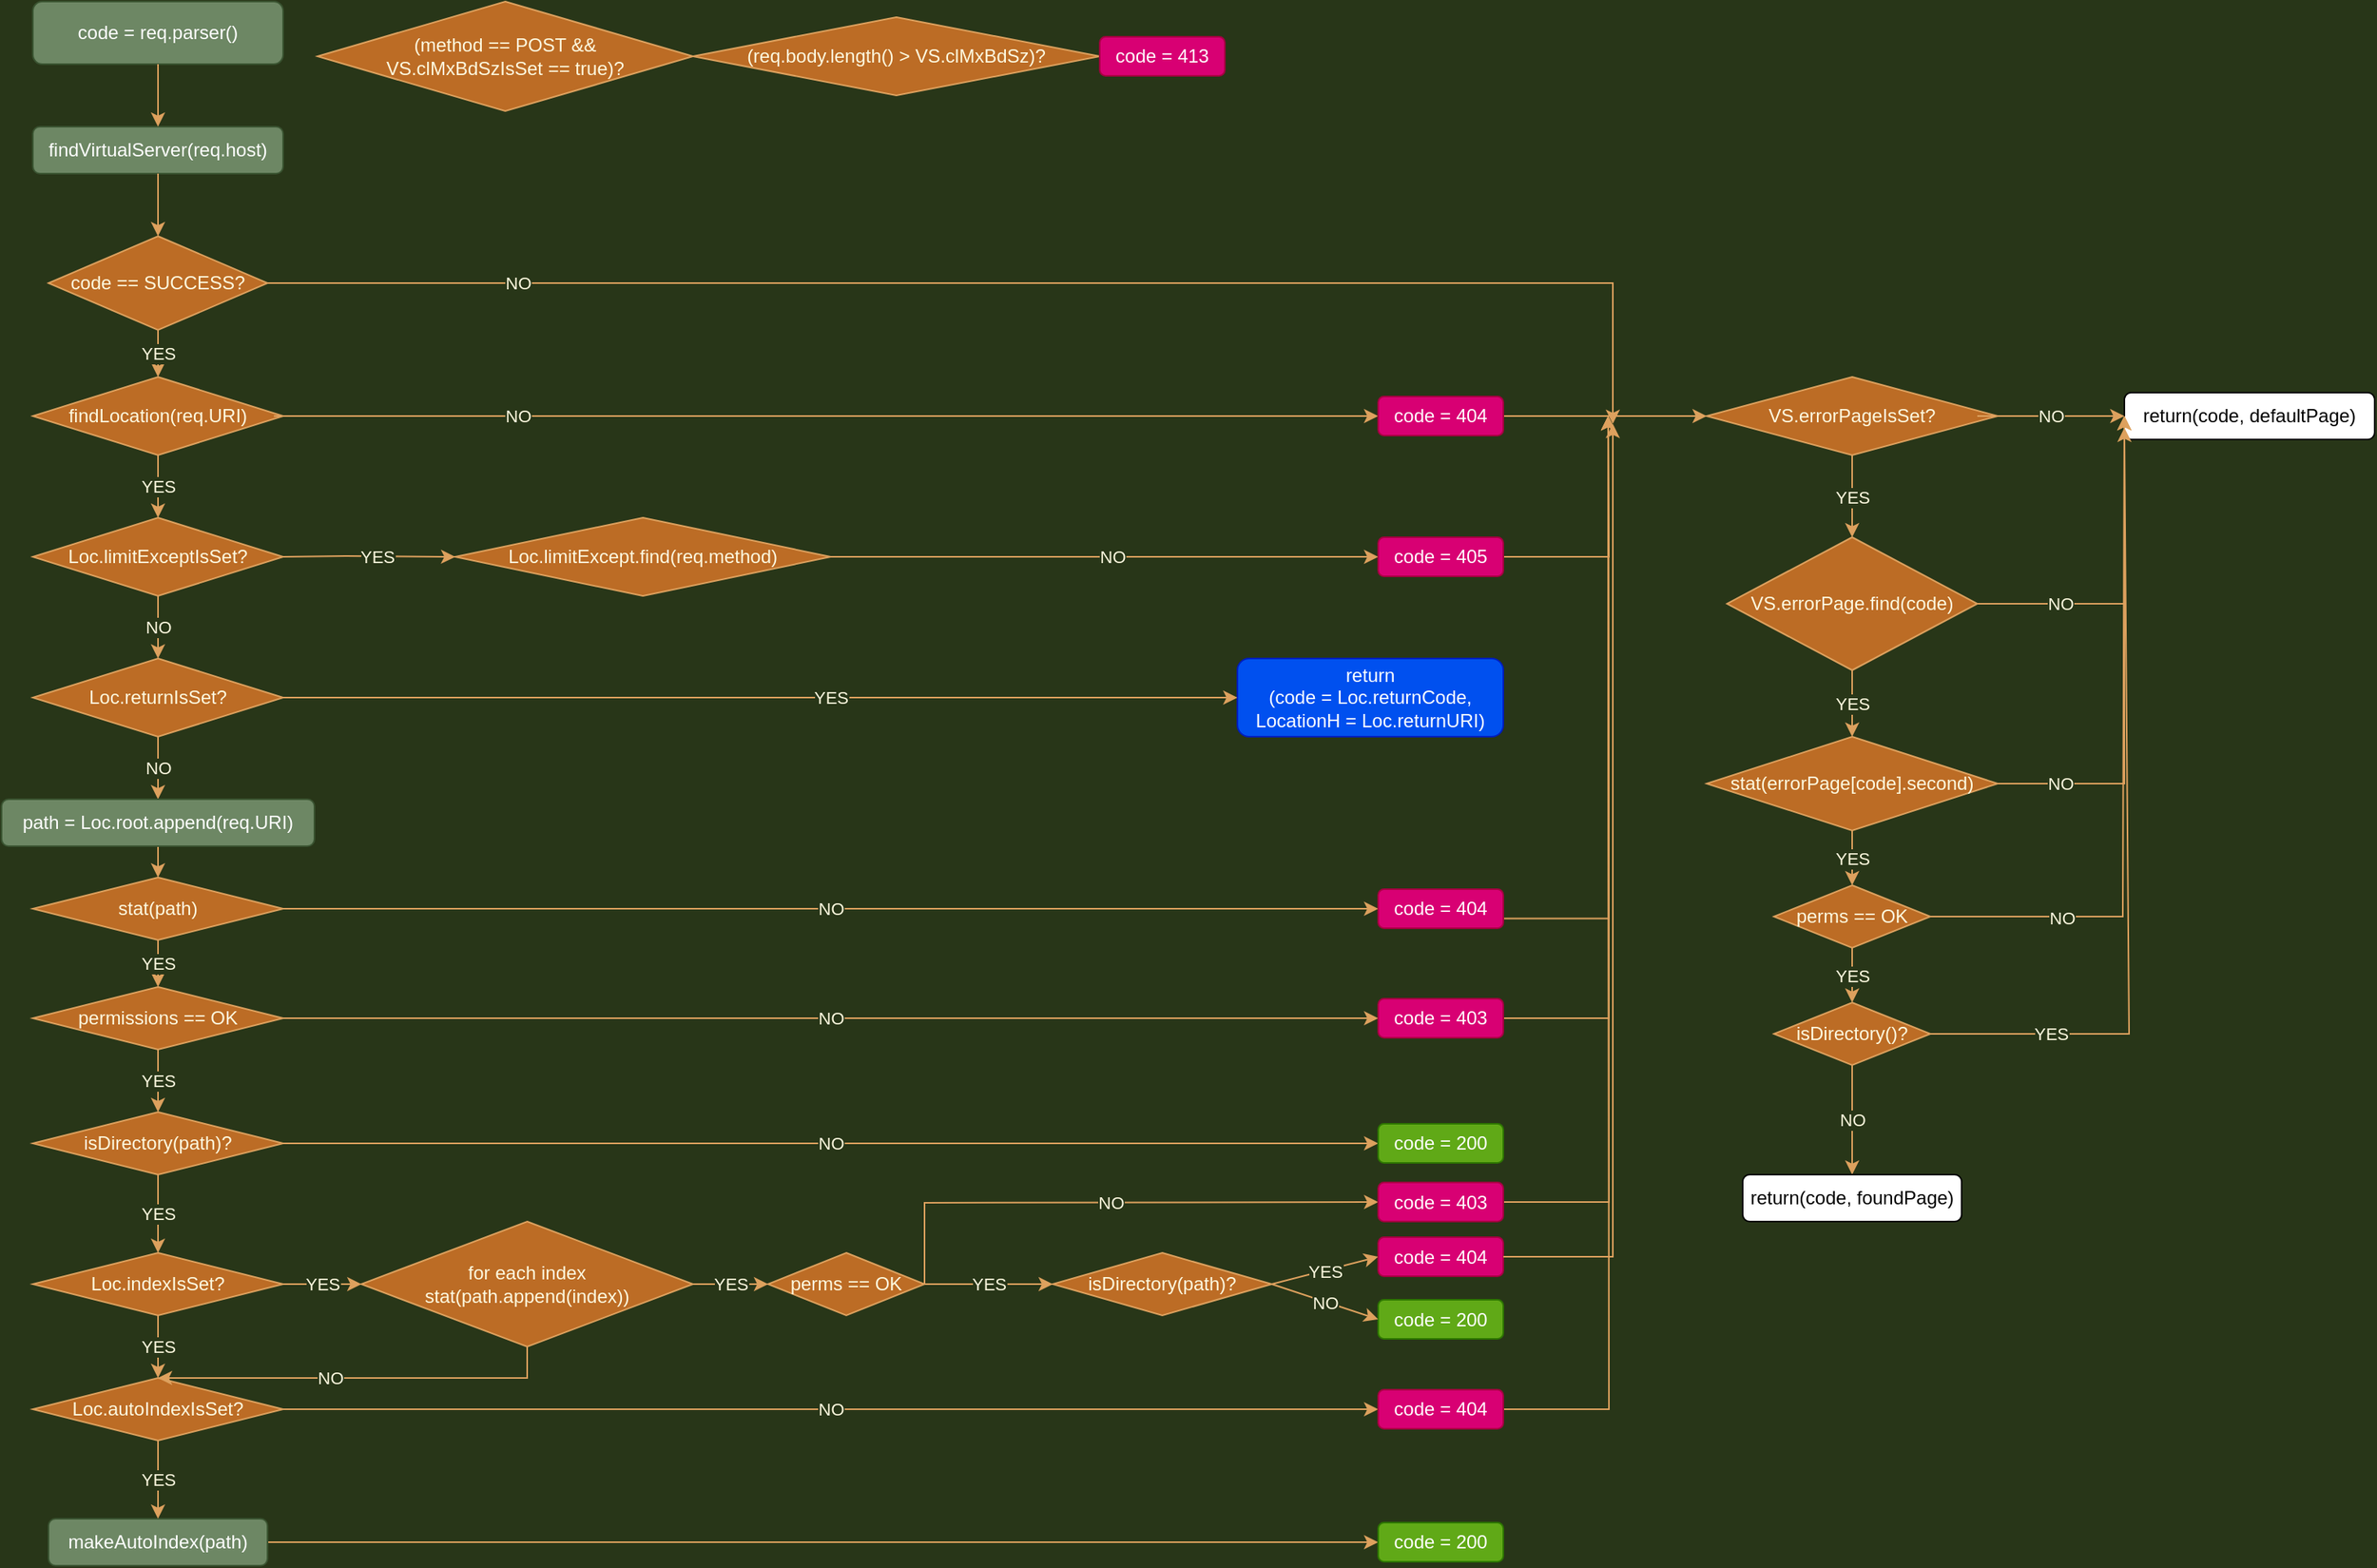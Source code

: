 <mxfile version="17.4.0" type="device"><diagram id="C5RBs43oDa-KdzZeNtuy" name="Page-1"><mxGraphModel dx="2062" dy="1088" grid="1" gridSize="10" guides="1" tooltips="1" connect="1" arrows="1" fold="1" page="1" pageScale="1" pageWidth="827" pageHeight="1169" background="#283618" math="0" shadow="0"><root><mxCell id="WIyWlLk6GJQsqaUBKTNV-0"/><mxCell id="WIyWlLk6GJQsqaUBKTNV-1" parent="WIyWlLk6GJQsqaUBKTNV-0"/><mxCell id="o6Pm97-2vVqZJKSNmadP-0" value="code = req.parser()" style="rounded=1;whiteSpace=wrap;html=1;fillColor=#6d8764;strokeColor=#3A5431;fontColor=#ffffff;" parent="WIyWlLk6GJQsqaUBKTNV-1" vertex="1"><mxGeometry x="60" y="10" width="160" height="40" as="geometry"/></mxCell><mxCell id="o6Pm97-2vVqZJKSNmadP-1" value="code == SUCCESS?" style="rhombus;whiteSpace=wrap;html=1;fillColor=#BC6C25;strokeColor=#DDA15E;fontColor=#FEFAE0;" parent="WIyWlLk6GJQsqaUBKTNV-1" vertex="1"><mxGeometry x="70" y="160" width="140" height="60" as="geometry"/></mxCell><mxCell id="o6Pm97-2vVqZJKSNmadP-8" value="" style="endArrow=classic;html=1;rounded=0;exitX=1;exitY=0.5;exitDx=0;exitDy=0;labelBackgroundColor=#283618;strokeColor=#DDA15E;fontColor=#FEFAE0;" parent="WIyWlLk6GJQsqaUBKTNV-1" source="o6Pm97-2vVqZJKSNmadP-1" edge="1"><mxGeometry relative="1" as="geometry"><mxPoint x="180" y="100" as="sourcePoint"/><mxPoint x="1070" y="280" as="targetPoint"/><Array as="points"><mxPoint x="1070" y="190"/></Array></mxGeometry></mxCell><mxCell id="o6Pm97-2vVqZJKSNmadP-9" value="&lt;div&gt;NO&lt;/div&gt;" style="edgeLabel;resizable=0;html=1;align=center;verticalAlign=middle;labelBackgroundColor=#283618;fontColor=#FEFAE0;" parent="o6Pm97-2vVqZJKSNmadP-8" connectable="0" vertex="1"><mxGeometry relative="1" as="geometry"><mxPoint x="-315" as="offset"/></mxGeometry></mxCell><mxCell id="o6Pm97-2vVqZJKSNmadP-24" value="&lt;div&gt;findVirtualServer(req.host)&lt;/div&gt;" style="rounded=1;whiteSpace=wrap;html=1;fillColor=#6d8764;strokeColor=#3A5431;fontColor=#ffffff;" parent="WIyWlLk6GJQsqaUBKTNV-1" vertex="1"><mxGeometry x="60" y="90" width="160" height="30" as="geometry"/></mxCell><mxCell id="o6Pm97-2vVqZJKSNmadP-29" value="findLocation(req.URI)" style="rhombus;whiteSpace=wrap;html=1;fillColor=#BC6C25;strokeColor=#DDA15E;fontColor=#FEFAE0;" parent="WIyWlLk6GJQsqaUBKTNV-1" vertex="1"><mxGeometry x="60" y="250" width="160" height="50" as="geometry"/></mxCell><mxCell id="o6Pm97-2vVqZJKSNmadP-32" value="" style="endArrow=classic;html=1;rounded=0;exitX=0.963;exitY=0.5;exitDx=0;exitDy=0;exitPerimeter=0;entryX=0;entryY=0.5;entryDx=0;entryDy=0;labelBackgroundColor=#283618;strokeColor=#DDA15E;fontColor=#FEFAE0;" parent="WIyWlLk6GJQsqaUBKTNV-1" source="o6Pm97-2vVqZJKSNmadP-29" target="o6Pm97-2vVqZJKSNmadP-34" edge="1"><mxGeometry relative="1" as="geometry"><mxPoint x="220" y="280" as="sourcePoint"/><mxPoint x="370" y="275" as="targetPoint"/></mxGeometry></mxCell><mxCell id="o6Pm97-2vVqZJKSNmadP-33" value="NO" style="edgeLabel;resizable=0;html=1;align=center;verticalAlign=middle;labelBackgroundColor=#283618;fontColor=#FEFAE0;" parent="o6Pm97-2vVqZJKSNmadP-32" connectable="0" vertex="1"><mxGeometry relative="1" as="geometry"><mxPoint x="-197" as="offset"/></mxGeometry></mxCell><mxCell id="o6Pm97-2vVqZJKSNmadP-131" style="edgeStyle=orthogonalEdgeStyle;rounded=0;orthogonalLoop=1;jettySize=auto;html=1;exitX=1;exitY=0.5;exitDx=0;exitDy=0;entryX=0;entryY=0.5;entryDx=0;entryDy=0;labelBackgroundColor=#283618;strokeColor=#DDA15E;fontColor=#FEFAE0;" parent="WIyWlLk6GJQsqaUBKTNV-1" source="o6Pm97-2vVqZJKSNmadP-34" target="o6Pm97-2vVqZJKSNmadP-130" edge="1"><mxGeometry relative="1" as="geometry"><mxPoint x="1067" y="275" as="targetPoint"/></mxGeometry></mxCell><mxCell id="o6Pm97-2vVqZJKSNmadP-34" value="code = 404" style="rounded=1;whiteSpace=wrap;html=1;fillColor=#d80073;strokeColor=#A50040;fontColor=#ffffff;" parent="WIyWlLk6GJQsqaUBKTNV-1" vertex="1"><mxGeometry x="920" y="262.5" width="80" height="25" as="geometry"/></mxCell><mxCell id="o6Pm97-2vVqZJKSNmadP-39" value="Loc.limitExceptIsSet?" style="rhombus;whiteSpace=wrap;html=1;fillColor=#BC6C25;strokeColor=#DDA15E;fontColor=#FEFAE0;" parent="WIyWlLk6GJQsqaUBKTNV-1" vertex="1"><mxGeometry x="60" y="340" width="160" height="50" as="geometry"/></mxCell><mxCell id="o6Pm97-2vVqZJKSNmadP-40" value="" style="endArrow=classic;html=1;rounded=0;entryX=0.5;entryY=0;entryDx=0;entryDy=0;exitX=0.5;exitY=1;exitDx=0;exitDy=0;labelBackgroundColor=#283618;strokeColor=#DDA15E;fontColor=#FEFAE0;" parent="WIyWlLk6GJQsqaUBKTNV-1" source="o6Pm97-2vVqZJKSNmadP-29" target="o6Pm97-2vVqZJKSNmadP-39" edge="1"><mxGeometry relative="1" as="geometry"><mxPoint x="160" y="320" as="sourcePoint"/><mxPoint x="240" y="300" as="targetPoint"/></mxGeometry></mxCell><mxCell id="o6Pm97-2vVqZJKSNmadP-41" value="YES" style="edgeLabel;resizable=0;html=1;align=center;verticalAlign=middle;labelBackgroundColor=#283618;fontColor=#FEFAE0;" parent="o6Pm97-2vVqZJKSNmadP-40" connectable="0" vertex="1"><mxGeometry relative="1" as="geometry"/></mxCell><mxCell id="o6Pm97-2vVqZJKSNmadP-42" value="Loc.returnIsSet?" style="rhombus;whiteSpace=wrap;html=1;fillColor=#BC6C25;strokeColor=#DDA15E;fontColor=#FEFAE0;" parent="WIyWlLk6GJQsqaUBKTNV-1" vertex="1"><mxGeometry x="60" y="430" width="160" height="50" as="geometry"/></mxCell><mxCell id="o6Pm97-2vVqZJKSNmadP-43" value="Loc.limitExcept.find(req.method)" style="rhombus;whiteSpace=wrap;html=1;fillColor=#BC6C25;strokeColor=#DDA15E;fontColor=#FEFAE0;" parent="WIyWlLk6GJQsqaUBKTNV-1" vertex="1"><mxGeometry x="330" y="340" width="240" height="50" as="geometry"/></mxCell><mxCell id="o6Pm97-2vVqZJKSNmadP-48" value="" style="endArrow=classic;html=1;rounded=0;exitX=1;exitY=0.5;exitDx=0;exitDy=0;entryX=0;entryY=0.5;entryDx=0;entryDy=0;labelBackgroundColor=#283618;strokeColor=#DDA15E;fontColor=#FEFAE0;" parent="WIyWlLk6GJQsqaUBKTNV-1" source="o6Pm97-2vVqZJKSNmadP-39" target="o6Pm97-2vVqZJKSNmadP-43" edge="1"><mxGeometry relative="1" as="geometry"><mxPoint x="220" y="364.5" as="sourcePoint"/><mxPoint x="280" y="420" as="targetPoint"/><Array as="points"><mxPoint x="260" y="364.5"/></Array></mxGeometry></mxCell><mxCell id="o6Pm97-2vVqZJKSNmadP-49" value="YES" style="edgeLabel;resizable=0;html=1;align=center;verticalAlign=middle;labelBackgroundColor=#283618;fontColor=#FEFAE0;" parent="o6Pm97-2vVqZJKSNmadP-48" connectable="0" vertex="1"><mxGeometry relative="1" as="geometry"><mxPoint x="5" as="offset"/></mxGeometry></mxCell><mxCell id="o6Pm97-2vVqZJKSNmadP-132" style="edgeStyle=orthogonalEdgeStyle;rounded=0;orthogonalLoop=1;jettySize=auto;html=1;exitX=1;exitY=0.5;exitDx=0;exitDy=0;entryX=0;entryY=0.5;entryDx=0;entryDy=0;labelBackgroundColor=#283618;strokeColor=#DDA15E;fontColor=#FEFAE0;" parent="WIyWlLk6GJQsqaUBKTNV-1" source="o6Pm97-2vVqZJKSNmadP-52" edge="1"><mxGeometry relative="1" as="geometry"><mxPoint x="1067" y="275" as="targetPoint"/></mxGeometry></mxCell><mxCell id="o6Pm97-2vVqZJKSNmadP-52" value="code = 405" style="rounded=1;whiteSpace=wrap;html=1;fillColor=#d80073;strokeColor=#A50040;fontColor=#ffffff;" parent="WIyWlLk6GJQsqaUBKTNV-1" vertex="1"><mxGeometry x="920" y="352.5" width="80" height="25" as="geometry"/></mxCell><mxCell id="o6Pm97-2vVqZJKSNmadP-53" value="" style="endArrow=classic;html=1;rounded=0;exitX=1;exitY=0.5;exitDx=0;exitDy=0;entryX=0;entryY=0.5;entryDx=0;entryDy=0;labelBackgroundColor=#283618;strokeColor=#DDA15E;fontColor=#FEFAE0;" parent="WIyWlLk6GJQsqaUBKTNV-1" source="o6Pm97-2vVqZJKSNmadP-43" target="o6Pm97-2vVqZJKSNmadP-52" edge="1"><mxGeometry relative="1" as="geometry"><mxPoint x="530" y="340" as="sourcePoint"/><mxPoint x="630" y="340" as="targetPoint"/></mxGeometry></mxCell><mxCell id="o6Pm97-2vVqZJKSNmadP-54" value="NO" style="edgeLabel;resizable=0;html=1;align=center;verticalAlign=middle;labelBackgroundColor=#283618;fontColor=#FEFAE0;" parent="o6Pm97-2vVqZJKSNmadP-53" connectable="0" vertex="1"><mxGeometry relative="1" as="geometry"><mxPoint x="5" as="offset"/></mxGeometry></mxCell><mxCell id="o6Pm97-2vVqZJKSNmadP-62" value="&lt;div&gt;return&lt;/div&gt;&lt;div&gt;(code = Loc.returnCode,&lt;/div&gt;&lt;div&gt;LocationH = Loc.returnURI)&lt;br&gt;&lt;/div&gt;" style="rounded=1;whiteSpace=wrap;html=1;fillColor=#0050ef;strokeColor=#001DBC;fontColor=#ffffff;" parent="WIyWlLk6GJQsqaUBKTNV-1" vertex="1"><mxGeometry x="830" y="430" width="170" height="50" as="geometry"/></mxCell><mxCell id="o6Pm97-2vVqZJKSNmadP-67" value="" style="endArrow=classic;html=1;rounded=0;entryX=0;entryY=0.5;entryDx=0;entryDy=0;exitX=1;exitY=0.5;exitDx=0;exitDy=0;labelBackgroundColor=#283618;strokeColor=#DDA15E;fontColor=#FEFAE0;" parent="WIyWlLk6GJQsqaUBKTNV-1" source="o6Pm97-2vVqZJKSNmadP-42" target="o6Pm97-2vVqZJKSNmadP-62" edge="1"><mxGeometry relative="1" as="geometry"><mxPoint x="230" y="480" as="sourcePoint"/><mxPoint x="590" y="455" as="targetPoint"/><Array as="points"><mxPoint x="430" y="455"/></Array></mxGeometry></mxCell><mxCell id="o6Pm97-2vVqZJKSNmadP-68" value="YES" style="edgeLabel;resizable=0;html=1;align=center;verticalAlign=middle;labelBackgroundColor=#283618;fontColor=#FEFAE0;" parent="o6Pm97-2vVqZJKSNmadP-67" connectable="0" vertex="1"><mxGeometry relative="1" as="geometry"><mxPoint x="45" as="offset"/></mxGeometry></mxCell><mxCell id="o6Pm97-2vVqZJKSNmadP-70" value="" style="endArrow=classic;html=1;rounded=0;exitX=0.5;exitY=1;exitDx=0;exitDy=0;entryX=0.5;entryY=0;entryDx=0;entryDy=0;labelBackgroundColor=#283618;strokeColor=#DDA15E;fontColor=#FEFAE0;" parent="WIyWlLk6GJQsqaUBKTNV-1" source="o6Pm97-2vVqZJKSNmadP-42" target="o6Pm97-2vVqZJKSNmadP-72" edge="1"><mxGeometry relative="1" as="geometry"><mxPoint x="520" y="580" as="sourcePoint"/><mxPoint x="140" y="520" as="targetPoint"/></mxGeometry></mxCell><mxCell id="o6Pm97-2vVqZJKSNmadP-71" value="NO" style="edgeLabel;resizable=0;html=1;align=center;verticalAlign=middle;labelBackgroundColor=#283618;fontColor=#FEFAE0;" parent="o6Pm97-2vVqZJKSNmadP-70" connectable="0" vertex="1"><mxGeometry relative="1" as="geometry"/></mxCell><mxCell id="o6Pm97-2vVqZJKSNmadP-75" style="edgeStyle=orthogonalEdgeStyle;rounded=0;orthogonalLoop=1;jettySize=auto;html=1;exitX=0.5;exitY=1;exitDx=0;exitDy=0;entryX=0.5;entryY=0;entryDx=0;entryDy=0;labelBackgroundColor=#283618;strokeColor=#DDA15E;fontColor=#FEFAE0;" parent="WIyWlLk6GJQsqaUBKTNV-1" source="o6Pm97-2vVqZJKSNmadP-72" target="o6Pm97-2vVqZJKSNmadP-74" edge="1"><mxGeometry relative="1" as="geometry"/></mxCell><mxCell id="o6Pm97-2vVqZJKSNmadP-72" value="path = Loc.root.append(req.URI)" style="rounded=1;whiteSpace=wrap;html=1;fillColor=#6d8764;strokeColor=#3A5431;fontColor=#ffffff;" parent="WIyWlLk6GJQsqaUBKTNV-1" vertex="1"><mxGeometry x="40" y="520" width="200" height="30" as="geometry"/></mxCell><mxCell id="o6Pm97-2vVqZJKSNmadP-74" value="stat(path)" style="rhombus;whiteSpace=wrap;html=1;fillColor=#BC6C25;strokeColor=#DDA15E;fontColor=#FEFAE0;" parent="WIyWlLk6GJQsqaUBKTNV-1" vertex="1"><mxGeometry x="60" y="570" width="160" height="40" as="geometry"/></mxCell><mxCell id="o6Pm97-2vVqZJKSNmadP-133" style="edgeStyle=orthogonalEdgeStyle;rounded=0;orthogonalLoop=1;jettySize=auto;html=1;exitX=1;exitY=0.75;exitDx=0;exitDy=0;entryX=0;entryY=0.5;entryDx=0;entryDy=0;labelBackgroundColor=#283618;strokeColor=#DDA15E;fontColor=#FEFAE0;" parent="WIyWlLk6GJQsqaUBKTNV-1" source="o6Pm97-2vVqZJKSNmadP-76" edge="1"><mxGeometry relative="1" as="geometry"><mxPoint x="1067" y="275" as="targetPoint"/></mxGeometry></mxCell><mxCell id="o6Pm97-2vVqZJKSNmadP-76" value="code = 404" style="rounded=1;whiteSpace=wrap;html=1;fillColor=#d80073;strokeColor=#A50040;fontColor=#ffffff;" parent="WIyWlLk6GJQsqaUBKTNV-1" vertex="1"><mxGeometry x="920" y="577.5" width="80" height="25" as="geometry"/></mxCell><mxCell id="o6Pm97-2vVqZJKSNmadP-77" value="" style="endArrow=classic;html=1;rounded=0;entryX=0;entryY=0.5;entryDx=0;entryDy=0;exitX=1;exitY=0.5;exitDx=0;exitDy=0;labelBackgroundColor=#283618;strokeColor=#DDA15E;fontColor=#FEFAE0;" parent="WIyWlLk6GJQsqaUBKTNV-1" source="o6Pm97-2vVqZJKSNmadP-74" target="o6Pm97-2vVqZJKSNmadP-76" edge="1"><mxGeometry relative="1" as="geometry"><mxPoint x="230" y="595" as="sourcePoint"/><mxPoint x="621.92" y="570" as="targetPoint"/></mxGeometry></mxCell><mxCell id="o6Pm97-2vVqZJKSNmadP-78" value="NO" style="edgeLabel;resizable=0;html=1;align=center;verticalAlign=middle;labelBackgroundColor=#283618;fontColor=#FEFAE0;" parent="o6Pm97-2vVqZJKSNmadP-77" connectable="0" vertex="1"><mxGeometry relative="1" as="geometry"/></mxCell><mxCell id="o6Pm97-2vVqZJKSNmadP-79" value="permissions == OK" style="rhombus;whiteSpace=wrap;html=1;fillColor=#BC6C25;strokeColor=#DDA15E;fontColor=#FEFAE0;" parent="WIyWlLk6GJQsqaUBKTNV-1" vertex="1"><mxGeometry x="60" y="640" width="160" height="40" as="geometry"/></mxCell><mxCell id="o6Pm97-2vVqZJKSNmadP-80" value="" style="endArrow=classic;html=1;rounded=0;entryX=0.5;entryY=0;entryDx=0;entryDy=0;exitX=0.5;exitY=1;exitDx=0;exitDy=0;labelBackgroundColor=#283618;strokeColor=#DDA15E;fontColor=#FEFAE0;" parent="WIyWlLk6GJQsqaUBKTNV-1" source="o6Pm97-2vVqZJKSNmadP-74" target="o6Pm97-2vVqZJKSNmadP-79" edge="1"><mxGeometry relative="1" as="geometry"><mxPoint x="180" y="610" as="sourcePoint"/><mxPoint x="180" y="650" as="targetPoint"/></mxGeometry></mxCell><mxCell id="o6Pm97-2vVqZJKSNmadP-81" value="YES" style="edgeLabel;resizable=0;html=1;align=center;verticalAlign=middle;labelBackgroundColor=#283618;fontColor=#FEFAE0;" parent="o6Pm97-2vVqZJKSNmadP-80" connectable="0" vertex="1"><mxGeometry relative="1" as="geometry"/></mxCell><mxCell id="o6Pm97-2vVqZJKSNmadP-134" style="edgeStyle=orthogonalEdgeStyle;rounded=0;orthogonalLoop=1;jettySize=auto;html=1;exitX=1;exitY=0.5;exitDx=0;exitDy=0;entryX=0;entryY=0.5;entryDx=0;entryDy=0;labelBackgroundColor=#283618;strokeColor=#DDA15E;fontColor=#FEFAE0;" parent="WIyWlLk6GJQsqaUBKTNV-1" source="o6Pm97-2vVqZJKSNmadP-83" edge="1"><mxGeometry relative="1" as="geometry"><mxPoint x="1067" y="275" as="targetPoint"/></mxGeometry></mxCell><mxCell id="o6Pm97-2vVqZJKSNmadP-83" value="code = 403" style="rounded=1;whiteSpace=wrap;html=1;fillColor=#d80073;strokeColor=#A50040;fontColor=#ffffff;" parent="WIyWlLk6GJQsqaUBKTNV-1" vertex="1"><mxGeometry x="920" y="647.5" width="80" height="25" as="geometry"/></mxCell><mxCell id="o6Pm97-2vVqZJKSNmadP-84" value="" style="endArrow=classic;html=1;rounded=0;entryX=0;entryY=0.5;entryDx=0;entryDy=0;exitX=1;exitY=0.5;exitDx=0;exitDy=0;labelBackgroundColor=#283618;strokeColor=#DDA15E;fontColor=#FEFAE0;" parent="WIyWlLk6GJQsqaUBKTNV-1" source="o6Pm97-2vVqZJKSNmadP-79" target="o6Pm97-2vVqZJKSNmadP-83" edge="1"><mxGeometry relative="1" as="geometry"><mxPoint x="210" y="667.5" as="sourcePoint"/><mxPoint x="621.92" y="640" as="targetPoint"/></mxGeometry></mxCell><mxCell id="o6Pm97-2vVqZJKSNmadP-85" value="NO" style="edgeLabel;resizable=0;html=1;align=center;verticalAlign=middle;labelBackgroundColor=#283618;fontColor=#FEFAE0;" parent="o6Pm97-2vVqZJKSNmadP-84" connectable="0" vertex="1"><mxGeometry relative="1" as="geometry"/></mxCell><mxCell id="o6Pm97-2vVqZJKSNmadP-86" value="isDirectory(path)?" style="rhombus;whiteSpace=wrap;html=1;fillColor=#BC6C25;strokeColor=#DDA15E;fontColor=#FEFAE0;" parent="WIyWlLk6GJQsqaUBKTNV-1" vertex="1"><mxGeometry x="60" y="720" width="160" height="40" as="geometry"/></mxCell><mxCell id="o6Pm97-2vVqZJKSNmadP-87" value="" style="endArrow=classic;html=1;rounded=0;entryX=0.5;entryY=0;entryDx=0;entryDy=0;exitX=0.5;exitY=1;exitDx=0;exitDy=0;labelBackgroundColor=#283618;strokeColor=#DDA15E;fontColor=#FEFAE0;" parent="WIyWlLk6GJQsqaUBKTNV-1" source="o6Pm97-2vVqZJKSNmadP-79" target="o6Pm97-2vVqZJKSNmadP-86" edge="1"><mxGeometry relative="1" as="geometry"><mxPoint x="160" y="690" as="sourcePoint"/><mxPoint x="139.76" y="710" as="targetPoint"/></mxGeometry></mxCell><mxCell id="o6Pm97-2vVqZJKSNmadP-88" value="YES" style="edgeLabel;resizable=0;html=1;align=center;verticalAlign=middle;labelBackgroundColor=#283618;fontColor=#FEFAE0;" parent="o6Pm97-2vVqZJKSNmadP-87" connectable="0" vertex="1"><mxGeometry relative="1" as="geometry"/></mxCell><mxCell id="o6Pm97-2vVqZJKSNmadP-90" value="" style="endArrow=classic;html=1;rounded=0;entryX=0;entryY=0.5;entryDx=0;entryDy=0;exitX=1;exitY=0.5;exitDx=0;exitDy=0;labelBackgroundColor=#283618;strokeColor=#DDA15E;fontColor=#FEFAE0;" parent="WIyWlLk6GJQsqaUBKTNV-1" source="o6Pm97-2vVqZJKSNmadP-86" target="o6Pm97-2vVqZJKSNmadP-92" edge="1"><mxGeometry relative="1" as="geometry"><mxPoint x="220" y="740" as="sourcePoint"/><mxPoint x="621.92" y="720" as="targetPoint"/></mxGeometry></mxCell><mxCell id="o6Pm97-2vVqZJKSNmadP-91" value="NO" style="edgeLabel;resizable=0;html=1;align=center;verticalAlign=middle;labelBackgroundColor=#283618;fontColor=#FEFAE0;" parent="o6Pm97-2vVqZJKSNmadP-90" connectable="0" vertex="1"><mxGeometry relative="1" as="geometry"/></mxCell><mxCell id="o6Pm97-2vVqZJKSNmadP-92" value="code = 200" style="rounded=1;whiteSpace=wrap;html=1;fillColor=#60a917;strokeColor=#2D7600;fontColor=#ffffff;" parent="WIyWlLk6GJQsqaUBKTNV-1" vertex="1"><mxGeometry x="920" y="727.5" width="80" height="25" as="geometry"/></mxCell><mxCell id="o6Pm97-2vVqZJKSNmadP-93" value="" style="endArrow=classic;html=1;rounded=0;exitX=1;exitY=0.5;exitDx=0;exitDy=0;entryX=0;entryY=0.5;entryDx=0;entryDy=0;labelBackgroundColor=#283618;strokeColor=#DDA15E;fontColor=#FEFAE0;" parent="WIyWlLk6GJQsqaUBKTNV-1" source="o6Pm97-2vVqZJKSNmadP-97" target="o6Pm97-2vVqZJKSNmadP-98" edge="1"><mxGeometry relative="1" as="geometry"><mxPoint x="220" y="830" as="sourcePoint"/><mxPoint x="410" y="830" as="targetPoint"/></mxGeometry></mxCell><mxCell id="o6Pm97-2vVqZJKSNmadP-94" value="YES" style="edgeLabel;resizable=0;html=1;align=center;verticalAlign=middle;labelBackgroundColor=#283618;fontColor=#FEFAE0;" parent="o6Pm97-2vVqZJKSNmadP-93" connectable="0" vertex="1"><mxGeometry relative="1" as="geometry"/></mxCell><mxCell id="o6Pm97-2vVqZJKSNmadP-95" value="" style="endArrow=classic;html=1;rounded=0;entryX=0.5;entryY=0;entryDx=0;entryDy=0;exitX=0.5;exitY=1;exitDx=0;exitDy=0;labelBackgroundColor=#283618;strokeColor=#DDA15E;fontColor=#FEFAE0;" parent="WIyWlLk6GJQsqaUBKTNV-1" source="o6Pm97-2vVqZJKSNmadP-86" target="o6Pm97-2vVqZJKSNmadP-97" edge="1"><mxGeometry relative="1" as="geometry"><mxPoint x="140" y="770" as="sourcePoint"/><mxPoint x="139.76" y="800" as="targetPoint"/></mxGeometry></mxCell><mxCell id="o6Pm97-2vVqZJKSNmadP-96" value="YES" style="edgeLabel;resizable=0;html=1;align=center;verticalAlign=middle;labelBackgroundColor=#283618;fontColor=#FEFAE0;" parent="o6Pm97-2vVqZJKSNmadP-95" connectable="0" vertex="1"><mxGeometry relative="1" as="geometry"/></mxCell><mxCell id="o6Pm97-2vVqZJKSNmadP-97" value="Loc.indexIsSet?" style="rhombus;whiteSpace=wrap;html=1;fillColor=#BC6C25;strokeColor=#DDA15E;fontColor=#FEFAE0;" parent="WIyWlLk6GJQsqaUBKTNV-1" vertex="1"><mxGeometry x="60" y="810" width="160" height="40" as="geometry"/></mxCell><mxCell id="o6Pm97-2vVqZJKSNmadP-98" value="for each index&lt;br&gt;&lt;div&gt;stat(path.append(index))&lt;/div&gt;" style="rhombus;whiteSpace=wrap;html=1;fillColor=#BC6C25;strokeColor=#DDA15E;fontColor=#FEFAE0;" parent="WIyWlLk6GJQsqaUBKTNV-1" vertex="1"><mxGeometry x="270" y="790" width="212" height="80" as="geometry"/></mxCell><mxCell id="o6Pm97-2vVqZJKSNmadP-101" value="Loc.autoIndexIsSet?" style="rhombus;whiteSpace=wrap;html=1;fillColor=#BC6C25;strokeColor=#DDA15E;fontColor=#FEFAE0;" parent="WIyWlLk6GJQsqaUBKTNV-1" vertex="1"><mxGeometry x="60" y="890" width="160" height="40" as="geometry"/></mxCell><mxCell id="o6Pm97-2vVqZJKSNmadP-102" value="" style="endArrow=classic;html=1;rounded=0;entryX=0.5;entryY=0;entryDx=0;entryDy=0;exitX=0.5;exitY=1;exitDx=0;exitDy=0;labelBackgroundColor=#283618;strokeColor=#DDA15E;fontColor=#FEFAE0;" parent="WIyWlLk6GJQsqaUBKTNV-1" source="o6Pm97-2vVqZJKSNmadP-97" target="o6Pm97-2vVqZJKSNmadP-101" edge="1"><mxGeometry relative="1" as="geometry"><mxPoint x="190" y="850" as="sourcePoint"/><mxPoint x="190" y="900" as="targetPoint"/></mxGeometry></mxCell><mxCell id="o6Pm97-2vVqZJKSNmadP-103" value="YES" style="edgeLabel;resizable=0;html=1;align=center;verticalAlign=middle;labelBackgroundColor=#283618;fontColor=#FEFAE0;" parent="o6Pm97-2vVqZJKSNmadP-102" connectable="0" vertex="1"><mxGeometry relative="1" as="geometry"/></mxCell><mxCell id="o6Pm97-2vVqZJKSNmadP-104" value="" style="endArrow=classic;html=1;rounded=0;entryX=0.5;entryY=0;entryDx=0;entryDy=0;exitX=0.5;exitY=1;exitDx=0;exitDy=0;labelBackgroundColor=#283618;strokeColor=#DDA15E;fontColor=#FEFAE0;" parent="WIyWlLk6GJQsqaUBKTNV-1" source="o6Pm97-2vVqZJKSNmadP-98" target="o6Pm97-2vVqZJKSNmadP-101" edge="1"><mxGeometry relative="1" as="geometry"><mxPoint x="260" y="950" as="sourcePoint"/><mxPoint x="670" y="950" as="targetPoint"/><Array as="points"><mxPoint x="376" y="890"/></Array></mxGeometry></mxCell><mxCell id="o6Pm97-2vVqZJKSNmadP-105" value="NO" style="edgeLabel;resizable=0;html=1;align=center;verticalAlign=middle;labelBackgroundColor=#283618;fontColor=#FEFAE0;" parent="o6Pm97-2vVqZJKSNmadP-104" connectable="0" vertex="1"><mxGeometry relative="1" as="geometry"><mxPoint x="-18" as="offset"/></mxGeometry></mxCell><mxCell id="o6Pm97-2vVqZJKSNmadP-109" value="code = 200" style="rounded=1;whiteSpace=wrap;html=1;fillColor=#60a917;strokeColor=#2D7600;fontColor=#ffffff;" parent="WIyWlLk6GJQsqaUBKTNV-1" vertex="1"><mxGeometry x="920" y="840" width="80" height="25" as="geometry"/></mxCell><mxCell id="o6Pm97-2vVqZJKSNmadP-110" value="perms == OK" style="rhombus;whiteSpace=wrap;html=1;fillColor=#BC6C25;strokeColor=#DDA15E;fontColor=#FEFAE0;" parent="WIyWlLk6GJQsqaUBKTNV-1" vertex="1"><mxGeometry x="530" y="810" width="100" height="40" as="geometry"/></mxCell><mxCell id="o6Pm97-2vVqZJKSNmadP-111" value="" style="endArrow=classic;html=1;rounded=0;entryX=0;entryY=0.5;entryDx=0;entryDy=0;exitX=1;exitY=0.5;exitDx=0;exitDy=0;labelBackgroundColor=#283618;strokeColor=#DDA15E;fontColor=#FEFAE0;" parent="WIyWlLk6GJQsqaUBKTNV-1" source="o6Pm97-2vVqZJKSNmadP-98" target="o6Pm97-2vVqZJKSNmadP-110" edge="1"><mxGeometry relative="1" as="geometry"><mxPoint x="492" y="840" as="sourcePoint"/><mxPoint x="492" y="880" as="targetPoint"/></mxGeometry></mxCell><mxCell id="o6Pm97-2vVqZJKSNmadP-112" value="YES" style="edgeLabel;resizable=0;html=1;align=center;verticalAlign=middle;labelBackgroundColor=#283618;fontColor=#FEFAE0;" parent="o6Pm97-2vVqZJKSNmadP-111" connectable="0" vertex="1"><mxGeometry relative="1" as="geometry"/></mxCell><mxCell id="o6Pm97-2vVqZJKSNmadP-115" value="" style="endArrow=classic;html=1;rounded=0;exitX=1;exitY=0.5;exitDx=0;exitDy=0;labelBackgroundColor=#283618;strokeColor=#DDA15E;fontColor=#FEFAE0;entryX=0;entryY=0.5;entryDx=0;entryDy=0;" parent="WIyWlLk6GJQsqaUBKTNV-1" source="o6Pm97-2vVqZJKSNmadP-110" target="q0uejJ3las3yMMITFki6-0" edge="1"><mxGeometry relative="1" as="geometry"><mxPoint x="630" y="860" as="sourcePoint"/><mxPoint x="650" y="860" as="targetPoint"/></mxGeometry></mxCell><mxCell id="o6Pm97-2vVqZJKSNmadP-116" value="YES" style="edgeLabel;resizable=0;html=1;align=center;verticalAlign=middle;labelBackgroundColor=#283618;fontColor=#FEFAE0;" parent="o6Pm97-2vVqZJKSNmadP-115" connectable="0" vertex="1"><mxGeometry relative="1" as="geometry"/></mxCell><mxCell id="o6Pm97-2vVqZJKSNmadP-117" value="" style="endArrow=classic;html=1;rounded=0;entryX=0;entryY=0.5;entryDx=0;entryDy=0;exitX=1;exitY=0.5;exitDx=0;exitDy=0;labelBackgroundColor=#283618;strokeColor=#DDA15E;fontColor=#FEFAE0;" parent="WIyWlLk6GJQsqaUBKTNV-1" source="o6Pm97-2vVqZJKSNmadP-110" target="o6Pm97-2vVqZJKSNmadP-119" edge="1"><mxGeometry relative="1" as="geometry"><mxPoint x="630" y="792.5" as="sourcePoint"/><mxPoint x="678" y="822.5" as="targetPoint"/><Array as="points"><mxPoint x="630" y="778"/></Array></mxGeometry></mxCell><mxCell id="o6Pm97-2vVqZJKSNmadP-118" value="NO" style="edgeLabel;resizable=0;html=1;align=center;verticalAlign=middle;labelBackgroundColor=#283618;fontColor=#FEFAE0;" parent="o6Pm97-2vVqZJKSNmadP-117" connectable="0" vertex="1"><mxGeometry relative="1" as="geometry"/></mxCell><mxCell id="o6Pm97-2vVqZJKSNmadP-136" style="edgeStyle=orthogonalEdgeStyle;rounded=0;orthogonalLoop=1;jettySize=auto;html=1;exitX=1;exitY=0.5;exitDx=0;exitDy=0;entryX=0;entryY=0.5;entryDx=0;entryDy=0;labelBackgroundColor=#283618;strokeColor=#DDA15E;fontColor=#FEFAE0;" parent="WIyWlLk6GJQsqaUBKTNV-1" source="o6Pm97-2vVqZJKSNmadP-119" edge="1"><mxGeometry relative="1" as="geometry"><mxPoint x="1067" y="275" as="targetPoint"/></mxGeometry></mxCell><mxCell id="o6Pm97-2vVqZJKSNmadP-119" value="code = 403" style="rounded=1;whiteSpace=wrap;html=1;fillColor=#d80073;strokeColor=#A50040;fontColor=#ffffff;" parent="WIyWlLk6GJQsqaUBKTNV-1" vertex="1"><mxGeometry x="920" y="765" width="80" height="25" as="geometry"/></mxCell><mxCell id="o6Pm97-2vVqZJKSNmadP-120" value="" style="endArrow=classic;html=1;rounded=0;entryX=0;entryY=0.5;entryDx=0;entryDy=0;exitX=1;exitY=0.5;exitDx=0;exitDy=0;labelBackgroundColor=#283618;strokeColor=#DDA15E;fontColor=#FEFAE0;" parent="WIyWlLk6GJQsqaUBKTNV-1" source="o6Pm97-2vVqZJKSNmadP-101" target="o6Pm97-2vVqZJKSNmadP-122" edge="1"><mxGeometry relative="1" as="geometry"><mxPoint x="210" y="892.5" as="sourcePoint"/><mxPoint x="611.92" y="895" as="targetPoint"/></mxGeometry></mxCell><mxCell id="o6Pm97-2vVqZJKSNmadP-121" value="NO" style="edgeLabel;resizable=0;html=1;align=center;verticalAlign=middle;labelBackgroundColor=#283618;fontColor=#FEFAE0;" parent="o6Pm97-2vVqZJKSNmadP-120" connectable="0" vertex="1"><mxGeometry relative="1" as="geometry"/></mxCell><mxCell id="o6Pm97-2vVqZJKSNmadP-137" style="edgeStyle=orthogonalEdgeStyle;rounded=0;orthogonalLoop=1;jettySize=auto;html=1;exitX=1;exitY=0.5;exitDx=0;exitDy=0;entryX=0;entryY=0.5;entryDx=0;entryDy=0;labelBackgroundColor=#283618;strokeColor=#DDA15E;fontColor=#FEFAE0;" parent="WIyWlLk6GJQsqaUBKTNV-1" source="o6Pm97-2vVqZJKSNmadP-122" edge="1"><mxGeometry relative="1" as="geometry"><mxPoint x="1067" y="275" as="targetPoint"/></mxGeometry></mxCell><mxCell id="o6Pm97-2vVqZJKSNmadP-122" value="code = 404" style="rounded=1;whiteSpace=wrap;html=1;fillColor=#d80073;strokeColor=#A50040;fontColor=#ffffff;" parent="WIyWlLk6GJQsqaUBKTNV-1" vertex="1"><mxGeometry x="920" y="897.5" width="80" height="25" as="geometry"/></mxCell><mxCell id="o6Pm97-2vVqZJKSNmadP-129" style="edgeStyle=orthogonalEdgeStyle;rounded=0;orthogonalLoop=1;jettySize=auto;html=1;exitX=1;exitY=0.5;exitDx=0;exitDy=0;entryX=0;entryY=0.5;entryDx=0;entryDy=0;labelBackgroundColor=#283618;strokeColor=#DDA15E;fontColor=#FEFAE0;" parent="WIyWlLk6GJQsqaUBKTNV-1" source="o6Pm97-2vVqZJKSNmadP-124" target="o6Pm97-2vVqZJKSNmadP-128" edge="1"><mxGeometry relative="1" as="geometry"/></mxCell><mxCell id="o6Pm97-2vVqZJKSNmadP-124" value="makeAutoIndex(path)" style="rounded=1;whiteSpace=wrap;html=1;fillColor=#6d8764;strokeColor=#3A5431;fontColor=#ffffff;" parent="WIyWlLk6GJQsqaUBKTNV-1" vertex="1"><mxGeometry x="70" y="980" width="140" height="30" as="geometry"/></mxCell><mxCell id="o6Pm97-2vVqZJKSNmadP-126" value="" style="endArrow=classic;html=1;rounded=0;entryX=0.5;entryY=0;entryDx=0;entryDy=0;exitX=0.5;exitY=1;exitDx=0;exitDy=0;labelBackgroundColor=#283618;strokeColor=#DDA15E;fontColor=#FEFAE0;" parent="WIyWlLk6GJQsqaUBKTNV-1" source="o6Pm97-2vVqZJKSNmadP-101" target="o6Pm97-2vVqZJKSNmadP-124" edge="1"><mxGeometry relative="1" as="geometry"><mxPoint x="150" y="940" as="sourcePoint"/><mxPoint x="150" y="980" as="targetPoint"/></mxGeometry></mxCell><mxCell id="o6Pm97-2vVqZJKSNmadP-127" value="YES" style="edgeLabel;resizable=0;html=1;align=center;verticalAlign=middle;labelBackgroundColor=#283618;fontColor=#FEFAE0;" parent="o6Pm97-2vVqZJKSNmadP-126" connectable="0" vertex="1"><mxGeometry relative="1" as="geometry"/></mxCell><mxCell id="o6Pm97-2vVqZJKSNmadP-128" value="code = 200" style="rounded=1;whiteSpace=wrap;html=1;fillColor=#60a917;strokeColor=#2D7600;fontColor=#ffffff;" parent="WIyWlLk6GJQsqaUBKTNV-1" vertex="1"><mxGeometry x="920" y="982.5" width="80" height="25" as="geometry"/></mxCell><mxCell id="o6Pm97-2vVqZJKSNmadP-130" value="VS.errorPageIsSet?" style="rhombus;whiteSpace=wrap;html=1;fillColor=#BC6C25;strokeColor=#DDA15E;fontColor=#FEFAE0;" parent="WIyWlLk6GJQsqaUBKTNV-1" vertex="1"><mxGeometry x="1130" y="250" width="186" height="50" as="geometry"/></mxCell><mxCell id="o6Pm97-2vVqZJKSNmadP-138" value="" style="endArrow=classic;html=1;rounded=0;exitX=0.5;exitY=1;exitDx=0;exitDy=0;entryX=0.5;entryY=0;entryDx=0;entryDy=0;labelBackgroundColor=#283618;strokeColor=#DDA15E;fontColor=#FEFAE0;" parent="WIyWlLk6GJQsqaUBKTNV-1" target="o6Pm97-2vVqZJKSNmadP-140" edge="1"><mxGeometry relative="1" as="geometry"><mxPoint x="1223" y="300" as="sourcePoint"/><mxPoint x="1223" y="340" as="targetPoint"/></mxGeometry></mxCell><mxCell id="o6Pm97-2vVqZJKSNmadP-139" value="YES" style="edgeLabel;resizable=0;html=1;align=center;verticalAlign=middle;labelBackgroundColor=#283618;fontColor=#FEFAE0;" parent="o6Pm97-2vVqZJKSNmadP-138" connectable="0" vertex="1"><mxGeometry relative="1" as="geometry"/></mxCell><mxCell id="o6Pm97-2vVqZJKSNmadP-140" value="VS.errorPage.find(code)" style="rhombus;whiteSpace=wrap;html=1;fillColor=#BC6C25;strokeColor=#DDA15E;fontColor=#FEFAE0;" parent="WIyWlLk6GJQsqaUBKTNV-1" vertex="1"><mxGeometry x="1143" y="352.5" width="160" height="85" as="geometry"/></mxCell><mxCell id="o6Pm97-2vVqZJKSNmadP-142" value="" style="endArrow=classic;html=1;rounded=0;exitX=0.5;exitY=1;exitDx=0;exitDy=0;entryX=0.5;entryY=0;entryDx=0;entryDy=0;labelBackgroundColor=#283618;strokeColor=#DDA15E;fontColor=#FEFAE0;" parent="WIyWlLk6GJQsqaUBKTNV-1" source="o6Pm97-2vVqZJKSNmadP-140" target="o6Pm97-2vVqZJKSNmadP-144" edge="1"><mxGeometry relative="1" as="geometry"><mxPoint x="1222.66" y="450" as="sourcePoint"/><mxPoint x="1223" y="490" as="targetPoint"/></mxGeometry></mxCell><mxCell id="o6Pm97-2vVqZJKSNmadP-143" value="YES" style="edgeLabel;resizable=0;html=1;align=center;verticalAlign=middle;labelBackgroundColor=#283618;fontColor=#FEFAE0;" parent="o6Pm97-2vVqZJKSNmadP-142" connectable="0" vertex="1"><mxGeometry relative="1" as="geometry"/></mxCell><mxCell id="o6Pm97-2vVqZJKSNmadP-144" value="stat(errorPage[code].second)" style="rhombus;whiteSpace=wrap;html=1;fillColor=#BC6C25;strokeColor=#DDA15E;fontColor=#FEFAE0;" parent="WIyWlLk6GJQsqaUBKTNV-1" vertex="1"><mxGeometry x="1130" y="480" width="186" height="60" as="geometry"/></mxCell><mxCell id="o6Pm97-2vVqZJKSNmadP-145" value="" style="endArrow=classic;html=1;rounded=0;exitX=0.5;exitY=1;exitDx=0;exitDy=0;entryX=0.5;entryY=0;entryDx=0;entryDy=0;labelBackgroundColor=#283618;strokeColor=#DDA15E;fontColor=#FEFAE0;" parent="WIyWlLk6GJQsqaUBKTNV-1" source="o6Pm97-2vVqZJKSNmadP-144" edge="1"><mxGeometry relative="1" as="geometry"><mxPoint x="1222.58" y="567.5" as="sourcePoint"/><mxPoint x="1223" y="575" as="targetPoint"/></mxGeometry></mxCell><mxCell id="o6Pm97-2vVqZJKSNmadP-146" value="YES" style="edgeLabel;resizable=0;html=1;align=center;verticalAlign=middle;labelBackgroundColor=#283618;fontColor=#FEFAE0;" parent="o6Pm97-2vVqZJKSNmadP-145" connectable="0" vertex="1"><mxGeometry relative="1" as="geometry"/></mxCell><mxCell id="o6Pm97-2vVqZJKSNmadP-149" value="perms == OK" style="rhombus;whiteSpace=wrap;html=1;fillColor=#BC6C25;strokeColor=#DDA15E;fontColor=#FEFAE0;" parent="WIyWlLk6GJQsqaUBKTNV-1" vertex="1"><mxGeometry x="1173" y="575" width="100" height="40" as="geometry"/></mxCell><mxCell id="o6Pm97-2vVqZJKSNmadP-150" value="NO" style="endArrow=classic;html=1;rounded=0;entryX=0.5;entryY=0;entryDx=0;entryDy=0;labelBackgroundColor=#283618;strokeColor=#DDA15E;fontColor=#FEFAE0;exitX=0.5;exitY=1;exitDx=0;exitDy=0;" parent="WIyWlLk6GJQsqaUBKTNV-1" source="q0uejJ3las3yMMITFki6-9" target="o6Pm97-2vVqZJKSNmadP-152" edge="1"><mxGeometry relative="1" as="geometry"><mxPoint x="1330" y="690" as="sourcePoint"/><mxPoint x="1223" y="660" as="targetPoint"/></mxGeometry></mxCell><mxCell id="o6Pm97-2vVqZJKSNmadP-151" value="&lt;div&gt;NO&lt;/div&gt;" style="edgeLabel;resizable=0;html=1;align=center;verticalAlign=middle;labelBackgroundColor=#283618;fontColor=#FEFAE0;" parent="o6Pm97-2vVqZJKSNmadP-150" connectable="0" vertex="1"><mxGeometry relative="1" as="geometry"/></mxCell><mxCell id="o6Pm97-2vVqZJKSNmadP-152" value="&lt;div&gt;return(code, foundPage)&lt;br&gt;&lt;/div&gt;" style="rounded=1;whiteSpace=wrap;html=1;" parent="WIyWlLk6GJQsqaUBKTNV-1" vertex="1"><mxGeometry x="1153" y="760" width="140" height="30" as="geometry"/></mxCell><mxCell id="o6Pm97-2vVqZJKSNmadP-154" value="&lt;div&gt;return(code, defaultPage)&lt;br&gt;&lt;/div&gt;" style="rounded=1;whiteSpace=wrap;html=1;" parent="WIyWlLk6GJQsqaUBKTNV-1" vertex="1"><mxGeometry x="1397" y="260" width="160" height="30" as="geometry"/></mxCell><mxCell id="o6Pm97-2vVqZJKSNmadP-155" value="" style="endArrow=classic;html=1;rounded=0;exitX=1;exitY=0.5;exitDx=0;exitDy=0;entryX=0;entryY=0.5;entryDx=0;entryDy=0;labelBackgroundColor=#283618;strokeColor=#DDA15E;fontColor=#FEFAE0;" parent="WIyWlLk6GJQsqaUBKTNV-1" target="o6Pm97-2vVqZJKSNmadP-154" edge="1"><mxGeometry relative="1" as="geometry"><mxPoint x="1303" y="275" as="sourcePoint"/><mxPoint x="1862.92" y="352.5" as="targetPoint"/></mxGeometry></mxCell><mxCell id="o6Pm97-2vVqZJKSNmadP-156" value="NO" style="edgeLabel;resizable=0;html=1;align=center;verticalAlign=middle;labelBackgroundColor=#283618;fontColor=#FEFAE0;" parent="o6Pm97-2vVqZJKSNmadP-155" connectable="0" vertex="1"><mxGeometry relative="1" as="geometry"/></mxCell><mxCell id="o6Pm97-2vVqZJKSNmadP-157" value="" style="endArrow=classic;html=1;rounded=0;exitX=1;exitY=0.5;exitDx=0;exitDy=0;entryX=0;entryY=0.5;entryDx=0;entryDy=0;labelBackgroundColor=#283618;strokeColor=#DDA15E;fontColor=#FEFAE0;" parent="WIyWlLk6GJQsqaUBKTNV-1" source="o6Pm97-2vVqZJKSNmadP-140" target="o6Pm97-2vVqZJKSNmadP-154" edge="1"><mxGeometry relative="1" as="geometry"><mxPoint x="1316" y="394.5" as="sourcePoint"/><mxPoint x="1410" y="394.5" as="targetPoint"/><Array as="points"><mxPoint x="1397" y="395"/></Array></mxGeometry></mxCell><mxCell id="o6Pm97-2vVqZJKSNmadP-158" value="NO" style="edgeLabel;resizable=0;html=1;align=center;verticalAlign=middle;labelBackgroundColor=#283618;fontColor=#FEFAE0;" parent="o6Pm97-2vVqZJKSNmadP-157" connectable="0" vertex="1"><mxGeometry relative="1" as="geometry"><mxPoint x="-41" y="13" as="offset"/></mxGeometry></mxCell><mxCell id="o6Pm97-2vVqZJKSNmadP-159" value="" style="endArrow=classic;html=1;rounded=0;exitX=1;exitY=0.5;exitDx=0;exitDy=0;entryX=0;entryY=0.5;entryDx=0;entryDy=0;labelBackgroundColor=#283618;strokeColor=#DDA15E;fontColor=#FEFAE0;" parent="WIyWlLk6GJQsqaUBKTNV-1" source="o6Pm97-2vVqZJKSNmadP-144" target="o6Pm97-2vVqZJKSNmadP-154" edge="1"><mxGeometry relative="1" as="geometry"><mxPoint x="1336" y="550" as="sourcePoint"/><mxPoint x="1430" y="430" as="targetPoint"/><Array as="points"><mxPoint x="1397" y="510"/></Array></mxGeometry></mxCell><mxCell id="o6Pm97-2vVqZJKSNmadP-160" value="NO" style="edgeLabel;resizable=0;html=1;align=center;verticalAlign=middle;labelBackgroundColor=#283618;fontColor=#FEFAE0;" parent="o6Pm97-2vVqZJKSNmadP-159" connectable="0" vertex="1"><mxGeometry relative="1" as="geometry"><mxPoint x="-41" y="77" as="offset"/></mxGeometry></mxCell><mxCell id="o6Pm97-2vVqZJKSNmadP-161" value="" style="endArrow=classic;html=1;rounded=0;exitX=1;exitY=0.5;exitDx=0;exitDy=0;entryX=0;entryY=0.5;entryDx=0;entryDy=0;labelBackgroundColor=#283618;strokeColor=#DDA15E;fontColor=#FEFAE0;" parent="WIyWlLk6GJQsqaUBKTNV-1" target="o6Pm97-2vVqZJKSNmadP-154" edge="1"><mxGeometry relative="1" as="geometry"><mxPoint x="1273" y="595" as="sourcePoint"/><mxPoint x="1407" y="340" as="targetPoint"/><Array as="points"><mxPoint x="1396" y="595"/></Array></mxGeometry></mxCell><mxCell id="o6Pm97-2vVqZJKSNmadP-162" value="NO" style="edgeLabel;resizable=0;html=1;align=center;verticalAlign=middle;labelBackgroundColor=#283618;fontColor=#FEFAE0;" parent="o6Pm97-2vVqZJKSNmadP-161" connectable="0" vertex="1"><mxGeometry relative="1" as="geometry"><mxPoint x="-40" y="99" as="offset"/></mxGeometry></mxCell><mxCell id="o6Pm97-2vVqZJKSNmadP-167" style="edgeStyle=orthogonalEdgeStyle;curved=0;rounded=1;sketch=0;orthogonalLoop=1;jettySize=auto;html=1;exitX=0.5;exitY=1;exitDx=0;exitDy=0;fontSize=40;fontColor=#FEFAE0;strokeColor=#DDA15E;fillColor=#BC6C25;" parent="WIyWlLk6GJQsqaUBKTNV-1" edge="1"><mxGeometry relative="1" as="geometry"><mxPoint x="915" y="480" as="sourcePoint"/><mxPoint x="915" y="480" as="targetPoint"/></mxGeometry></mxCell><mxCell id="o6Pm97-2vVqZJKSNmadP-168" value="&lt;div&gt;(method == POST &amp;amp;&amp;amp;&lt;/div&gt;&lt;div&gt;VS.clMxBdSzIsSet == true)?&lt;br&gt;&lt;/div&gt;" style="rhombus;whiteSpace=wrap;html=1;fillColor=#BC6C25;strokeColor=#DDA15E;fontColor=#FEFAE0;" parent="WIyWlLk6GJQsqaUBKTNV-1" vertex="1"><mxGeometry x="242" y="10" width="240" height="70" as="geometry"/></mxCell><mxCell id="o6Pm97-2vVqZJKSNmadP-176" value="&lt;div&gt;(req.body.length() &amp;gt; VS.clMxBdSz)?&lt;/div&gt;" style="rhombus;whiteSpace=wrap;html=1;fillColor=#BC6C25;strokeColor=#DDA15E;fontColor=#FEFAE0;" parent="WIyWlLk6GJQsqaUBKTNV-1" vertex="1"><mxGeometry x="482" y="20" width="260" height="50" as="geometry"/></mxCell><mxCell id="o6Pm97-2vVqZJKSNmadP-179" value="code = 413" style="rounded=1;whiteSpace=wrap;html=1;fillColor=#d80073;strokeColor=#A50040;fontColor=#ffffff;" parent="WIyWlLk6GJQsqaUBKTNV-1" vertex="1"><mxGeometry x="742" y="32.5" width="80" height="25" as="geometry"/></mxCell><mxCell id="q0uejJ3las3yMMITFki6-0" value="isDirectory(path)?" style="rhombus;whiteSpace=wrap;html=1;fillColor=#BC6C25;strokeColor=#DDA15E;fontColor=#FEFAE0;" vertex="1" parent="WIyWlLk6GJQsqaUBKTNV-1"><mxGeometry x="712" y="810" width="140" height="40" as="geometry"/></mxCell><mxCell id="q0uejJ3las3yMMITFki6-1" value="code = 404" style="rounded=1;whiteSpace=wrap;html=1;fillColor=#d80073;strokeColor=#A50040;fontColor=#ffffff;" vertex="1" parent="WIyWlLk6GJQsqaUBKTNV-1"><mxGeometry x="920" y="800" width="80" height="25" as="geometry"/></mxCell><mxCell id="q0uejJ3las3yMMITFki6-2" value="" style="endArrow=classic;html=1;rounded=0;exitX=1;exitY=0.5;exitDx=0;exitDy=0;labelBackgroundColor=#283618;strokeColor=#DDA15E;fontColor=#FEFAE0;entryX=0;entryY=0.5;entryDx=0;entryDy=0;" edge="1" parent="WIyWlLk6GJQsqaUBKTNV-1" source="q0uejJ3las3yMMITFki6-0" target="q0uejJ3las3yMMITFki6-1"><mxGeometry relative="1" as="geometry"><mxPoint x="790" y="862.25" as="sourcePoint"/><mxPoint x="920" y="862.25" as="targetPoint"/></mxGeometry></mxCell><mxCell id="q0uejJ3las3yMMITFki6-3" value="YES" style="edgeLabel;resizable=0;html=1;align=center;verticalAlign=middle;labelBackgroundColor=#283618;fontColor=#FEFAE0;" connectable="0" vertex="1" parent="q0uejJ3las3yMMITFki6-2"><mxGeometry relative="1" as="geometry"/></mxCell><mxCell id="q0uejJ3las3yMMITFki6-4" value="" style="endArrow=classic;html=1;rounded=0;entryX=0;entryY=0.5;entryDx=0;entryDy=0;exitX=1;exitY=0.5;exitDx=0;exitDy=0;labelBackgroundColor=#283618;strokeColor=#DDA15E;fontColor=#FEFAE0;" edge="1" parent="WIyWlLk6GJQsqaUBKTNV-1" source="q0uejJ3las3yMMITFki6-0" target="o6Pm97-2vVqZJKSNmadP-109"><mxGeometry relative="1" as="geometry"><mxPoint x="640" y="912.5" as="sourcePoint"/><mxPoint x="930" y="860" as="targetPoint"/></mxGeometry></mxCell><mxCell id="q0uejJ3las3yMMITFki6-5" value="NO" style="edgeLabel;resizable=0;html=1;align=center;verticalAlign=middle;labelBackgroundColor=#283618;fontColor=#FEFAE0;" connectable="0" vertex="1" parent="q0uejJ3las3yMMITFki6-4"><mxGeometry relative="1" as="geometry"/></mxCell><mxCell id="q0uejJ3las3yMMITFki6-9" value="isDirectory()?" style="rhombus;whiteSpace=wrap;html=1;fillColor=#BC6C25;strokeColor=#DDA15E;fontColor=#FEFAE0;" vertex="1" parent="WIyWlLk6GJQsqaUBKTNV-1"><mxGeometry x="1173" y="650" width="100" height="40" as="geometry"/></mxCell><mxCell id="q0uejJ3las3yMMITFki6-11" value="" style="endArrow=classic;html=1;rounded=0;exitX=0.5;exitY=1;exitDx=0;exitDy=0;entryX=0.5;entryY=0;entryDx=0;entryDy=0;labelBackgroundColor=#283618;strokeColor=#DDA15E;fontColor=#FEFAE0;" edge="1" parent="WIyWlLk6GJQsqaUBKTNV-1" source="o6Pm97-2vVqZJKSNmadP-149" target="q0uejJ3las3yMMITFki6-9"><mxGeometry relative="1" as="geometry"><mxPoint x="1260.0" y="617.5" as="sourcePoint"/><mxPoint x="1260.0" y="652.5" as="targetPoint"/></mxGeometry></mxCell><mxCell id="q0uejJ3las3yMMITFki6-12" value="YES" style="edgeLabel;resizable=0;html=1;align=center;verticalAlign=middle;labelBackgroundColor=#283618;fontColor=#FEFAE0;" connectable="0" vertex="1" parent="q0uejJ3las3yMMITFki6-11"><mxGeometry relative="1" as="geometry"/></mxCell><mxCell id="q0uejJ3las3yMMITFki6-14" value="" style="endArrow=classic;html=1;rounded=0;exitX=1;exitY=0.5;exitDx=0;exitDy=0;entryX=0;entryY=0.75;entryDx=0;entryDy=0;labelBackgroundColor=#283618;strokeColor=#DDA15E;fontColor=#FEFAE0;" edge="1" parent="WIyWlLk6GJQsqaUBKTNV-1" source="q0uejJ3las3yMMITFki6-9" target="o6Pm97-2vVqZJKSNmadP-154"><mxGeometry relative="1" as="geometry"><mxPoint x="1283" y="605" as="sourcePoint"/><mxPoint x="1407" y="285" as="targetPoint"/><Array as="points"><mxPoint x="1400" y="670"/></Array></mxGeometry></mxCell><mxCell id="q0uejJ3las3yMMITFki6-15" value="YES" style="edgeLabel;resizable=0;html=1;align=center;verticalAlign=middle;labelBackgroundColor=#283618;fontColor=#FEFAE0;" connectable="0" vertex="1" parent="q0uejJ3las3yMMITFki6-14"><mxGeometry relative="1" as="geometry"><mxPoint x="-49" y="130" as="offset"/></mxGeometry></mxCell><mxCell id="q0uejJ3las3yMMITFki6-18" value="" style="endArrow=classic;html=1;rounded=0;entryX=0.5;entryY=0;entryDx=0;entryDy=0;exitX=0.5;exitY=1;exitDx=0;exitDy=0;labelBackgroundColor=#283618;strokeColor=#DDA15E;fontColor=#FEFAE0;" edge="1" parent="WIyWlLk6GJQsqaUBKTNV-1" source="o6Pm97-2vVqZJKSNmadP-1" target="o6Pm97-2vVqZJKSNmadP-29"><mxGeometry relative="1" as="geometry"><mxPoint x="200" y="220" as="sourcePoint"/><mxPoint x="200" y="260" as="targetPoint"/></mxGeometry></mxCell><mxCell id="q0uejJ3las3yMMITFki6-19" value="YES" style="edgeLabel;resizable=0;html=1;align=center;verticalAlign=middle;labelBackgroundColor=#283618;fontColor=#FEFAE0;" connectable="0" vertex="1" parent="q0uejJ3las3yMMITFki6-18"><mxGeometry relative="1" as="geometry"/></mxCell><mxCell id="q0uejJ3las3yMMITFki6-22" value="" style="endArrow=classic;html=1;rounded=0;entryX=0.5;entryY=0;entryDx=0;entryDy=0;exitX=0.5;exitY=1;exitDx=0;exitDy=0;labelBackgroundColor=#283618;strokeColor=#DDA15E;fontColor=#FEFAE0;" edge="1" parent="WIyWlLk6GJQsqaUBKTNV-1" source="o6Pm97-2vVqZJKSNmadP-39" target="o6Pm97-2vVqZJKSNmadP-42"><mxGeometry relative="1" as="geometry"><mxPoint x="190" y="380" as="sourcePoint"/><mxPoint x="190" y="420" as="targetPoint"/></mxGeometry></mxCell><mxCell id="q0uejJ3las3yMMITFki6-23" value="NO" style="edgeLabel;resizable=0;html=1;align=center;verticalAlign=middle;labelBackgroundColor=#283618;fontColor=#FEFAE0;" connectable="0" vertex="1" parent="q0uejJ3las3yMMITFki6-22"><mxGeometry relative="1" as="geometry"/></mxCell><mxCell id="q0uejJ3las3yMMITFki6-25" style="edgeStyle=orthogonalEdgeStyle;rounded=0;orthogonalLoop=1;jettySize=auto;html=1;exitX=1;exitY=0.5;exitDx=0;exitDy=0;labelBackgroundColor=#283618;strokeColor=#DDA15E;fontColor=#FEFAE0;" edge="1" parent="WIyWlLk6GJQsqaUBKTNV-1" source="q0uejJ3las3yMMITFki6-1"><mxGeometry relative="1" as="geometry"><mxPoint x="1020" y="812.5" as="sourcePoint"/><mxPoint x="1070" y="280" as="targetPoint"/><Array as="points"><mxPoint x="1070" y="813"/><mxPoint x="1070" y="310"/></Array></mxGeometry></mxCell><mxCell id="q0uejJ3las3yMMITFki6-26" style="edgeStyle=orthogonalEdgeStyle;rounded=0;orthogonalLoop=1;jettySize=auto;html=1;exitX=0.5;exitY=1;exitDx=0;exitDy=0;entryX=0.5;entryY=0;entryDx=0;entryDy=0;labelBackgroundColor=#283618;strokeColor=#DDA15E;fontColor=#FEFAE0;" edge="1" parent="WIyWlLk6GJQsqaUBKTNV-1" source="o6Pm97-2vVqZJKSNmadP-24" target="o6Pm97-2vVqZJKSNmadP-1"><mxGeometry relative="1" as="geometry"><mxPoint x="160" y="130" as="sourcePoint"/><mxPoint x="160" y="150" as="targetPoint"/></mxGeometry></mxCell><mxCell id="q0uejJ3las3yMMITFki6-27" style="edgeStyle=orthogonalEdgeStyle;rounded=0;orthogonalLoop=1;jettySize=auto;html=1;exitX=0.5;exitY=1;exitDx=0;exitDy=0;entryX=0.5;entryY=0;entryDx=0;entryDy=0;labelBackgroundColor=#283618;strokeColor=#DDA15E;fontColor=#FEFAE0;" edge="1" parent="WIyWlLk6GJQsqaUBKTNV-1" source="o6Pm97-2vVqZJKSNmadP-0" target="o6Pm97-2vVqZJKSNmadP-24"><mxGeometry relative="1" as="geometry"><mxPoint x="180" y="60" as="sourcePoint"/><mxPoint x="180" y="100" as="targetPoint"/></mxGeometry></mxCell></root></mxGraphModel></diagram></mxfile>